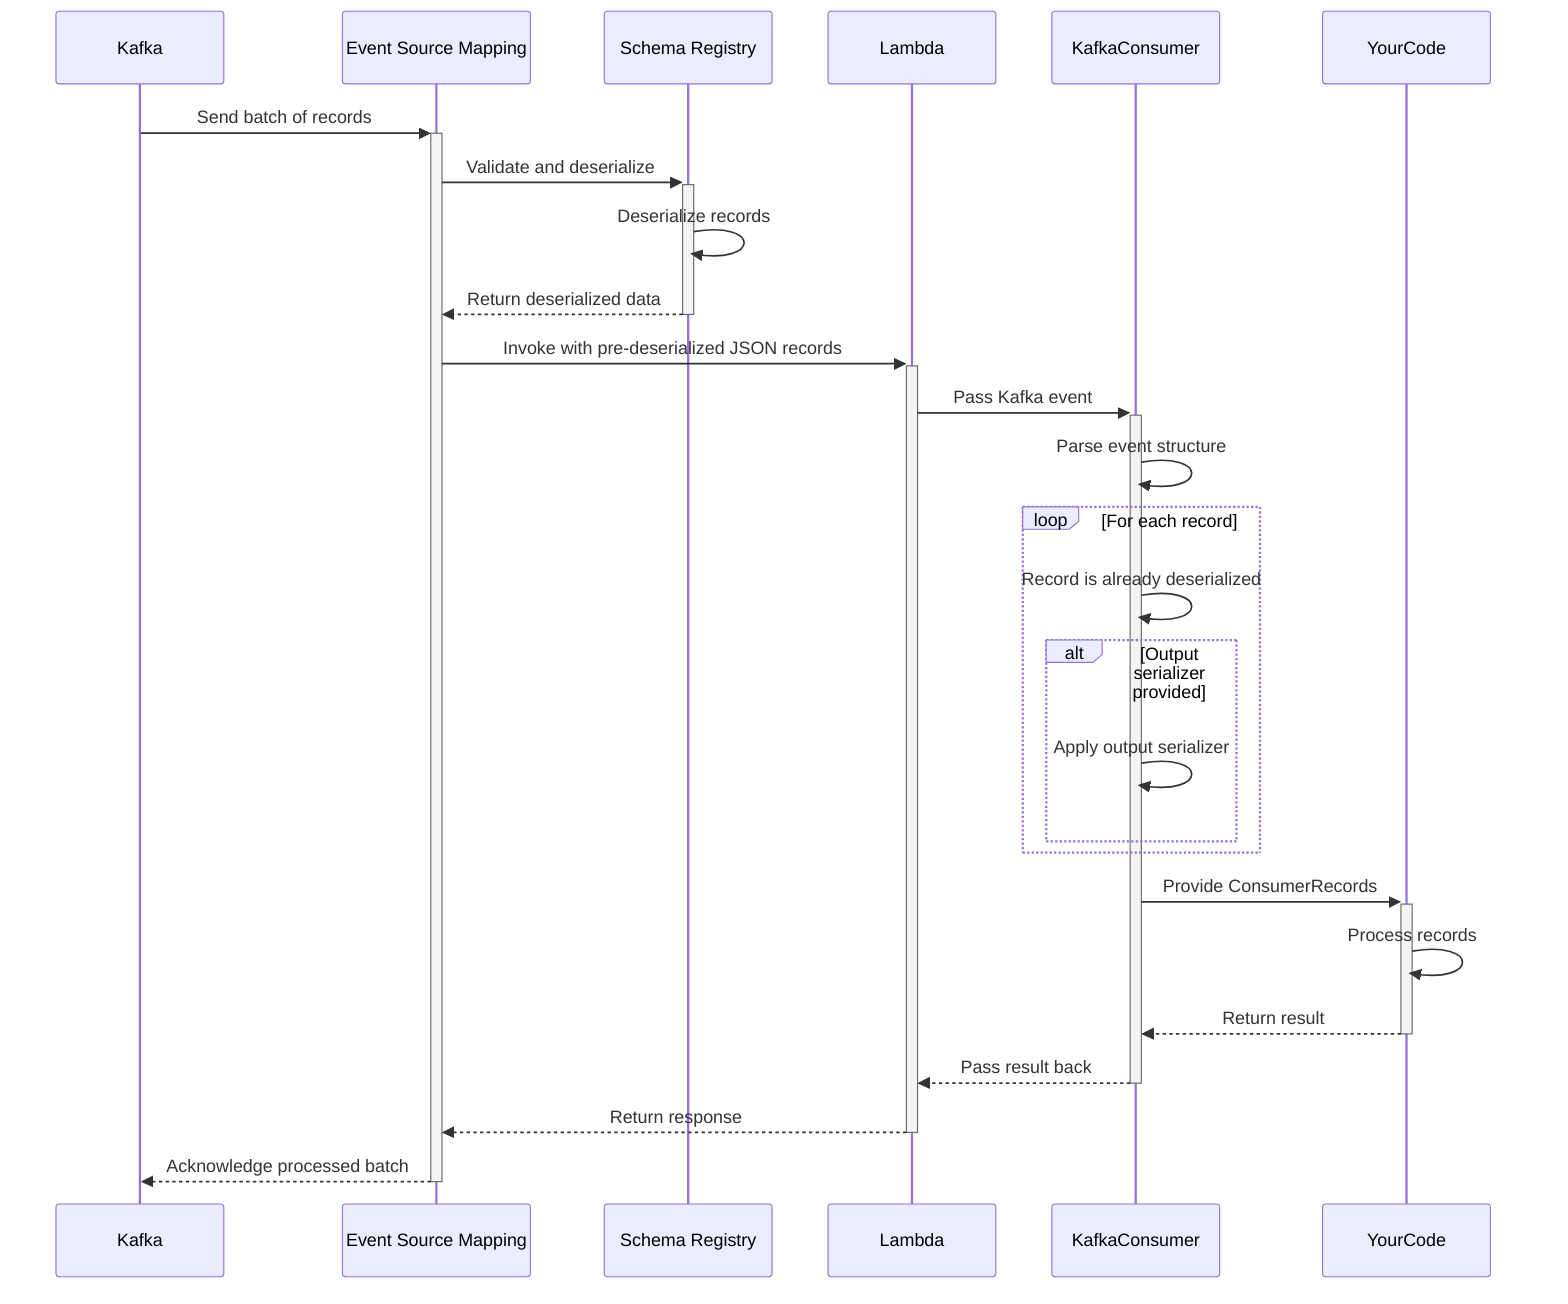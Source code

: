 sequenceDiagram
  participant Kafka
  participant ESM as Event Source Mapping
  participant SchemaRegistry as Schema Registry
  participant Lambda
  participant KafkaConsumer
  participant YourCode
  Kafka->>+ESM: Send batch of records
  ESM->>+SchemaRegistry: Validate and deserialize
  SchemaRegistry->>SchemaRegistry: Deserialize records
  SchemaRegistry-->>-ESM: Return deserialized data
  ESM->>+Lambda: Invoke with pre-deserialized JSON records
  Lambda->>+KafkaConsumer: Pass Kafka event
  KafkaConsumer->>KafkaConsumer: Parse event structure
  loop For each record
      KafkaConsumer->>KafkaConsumer: Record is already deserialized
      alt Output serializer provided
          KafkaConsumer->>KafkaConsumer: Apply output serializer
      end
  end
  KafkaConsumer->>+YourCode: Provide ConsumerRecords
  YourCode->>YourCode: Process records
  YourCode-->>-KafkaConsumer: Return result
  KafkaConsumer-->>-Lambda: Pass result back
  Lambda-->>-ESM: Return response
  ESM-->>-Kafka: Acknowledge processed batch